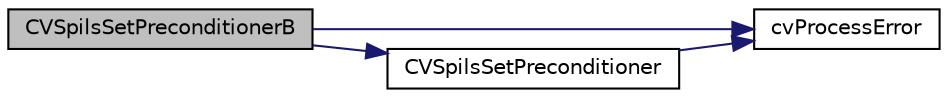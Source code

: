 digraph "CVSpilsSetPreconditionerB"
{
  edge [fontname="Helvetica",fontsize="10",labelfontname="Helvetica",labelfontsize="10"];
  node [fontname="Helvetica",fontsize="10",shape=record];
  rankdir="LR";
  Node68 [label="CVSpilsSetPreconditionerB",height=0.2,width=0.4,color="black", fillcolor="grey75", style="filled", fontcolor="black"];
  Node68 -> Node69 [color="midnightblue",fontsize="10",style="solid",fontname="Helvetica"];
  Node69 [label="cvProcessError",height=0.2,width=0.4,color="black", fillcolor="white", style="filled",URL="$d1/ddc/cvode_8c.html#aca8edaf29469da9950fe695b90ef196e"];
  Node68 -> Node70 [color="midnightblue",fontsize="10",style="solid",fontname="Helvetica"];
  Node70 [label="CVSpilsSetPreconditioner",height=0.2,width=0.4,color="black", fillcolor="white", style="filled",URL="$d9/d0d/cvodes__spils_8c.html#a6a419b4ace13d321aeb8584e4a79aa18"];
  Node70 -> Node69 [color="midnightblue",fontsize="10",style="solid",fontname="Helvetica"];
}
